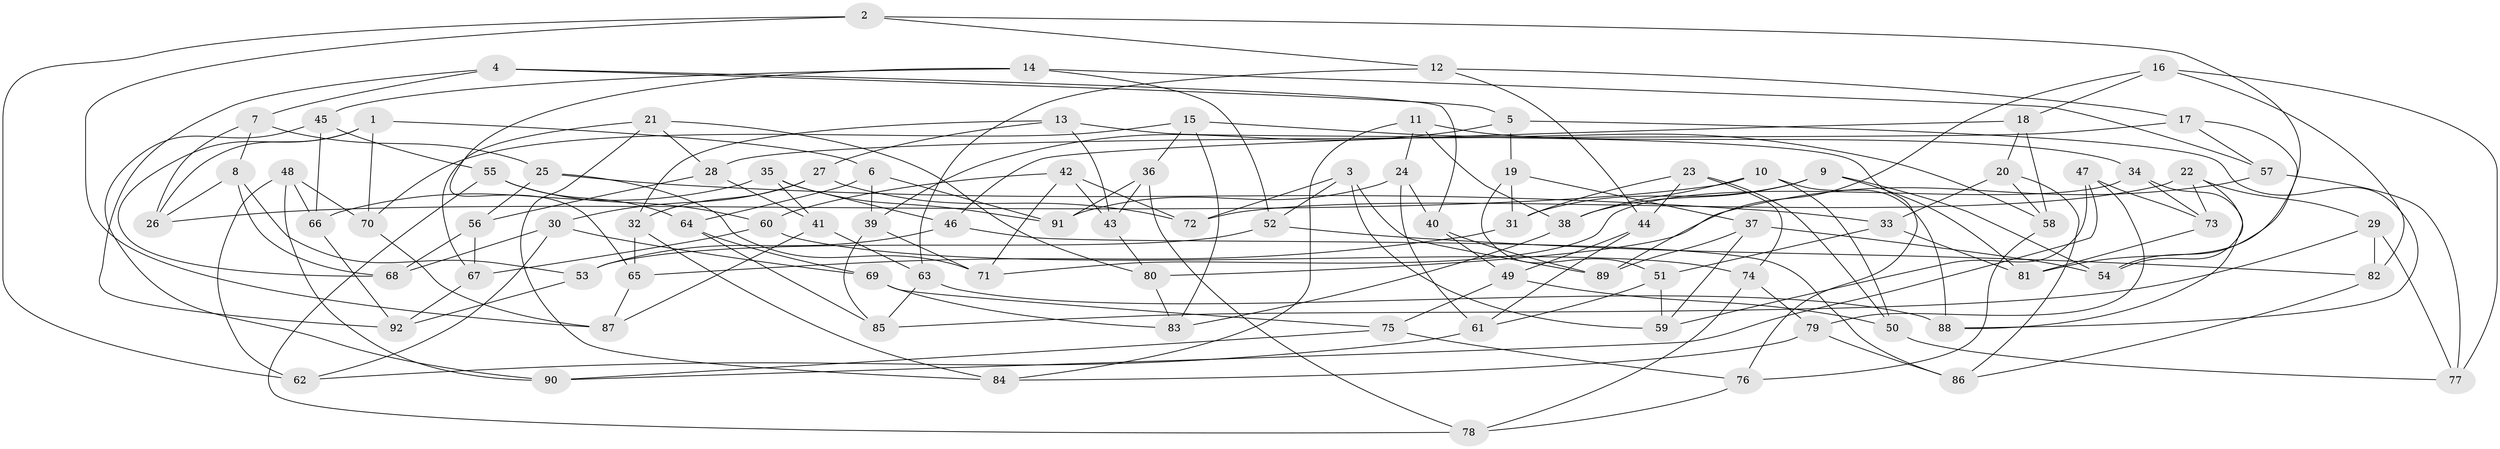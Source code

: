 // coarse degree distribution, {6: 0.5714285714285714, 4: 0.35714285714285715, 5: 0.07142857142857142}
// Generated by graph-tools (version 1.1) at 2025/52/02/27/25 19:52:31]
// undirected, 92 vertices, 184 edges
graph export_dot {
graph [start="1"]
  node [color=gray90,style=filled];
  1;
  2;
  3;
  4;
  5;
  6;
  7;
  8;
  9;
  10;
  11;
  12;
  13;
  14;
  15;
  16;
  17;
  18;
  19;
  20;
  21;
  22;
  23;
  24;
  25;
  26;
  27;
  28;
  29;
  30;
  31;
  32;
  33;
  34;
  35;
  36;
  37;
  38;
  39;
  40;
  41;
  42;
  43;
  44;
  45;
  46;
  47;
  48;
  49;
  50;
  51;
  52;
  53;
  54;
  55;
  56;
  57;
  58;
  59;
  60;
  61;
  62;
  63;
  64;
  65;
  66;
  67;
  68;
  69;
  70;
  71;
  72;
  73;
  74;
  75;
  76;
  77;
  78;
  79;
  80;
  81;
  82;
  83;
  84;
  85;
  86;
  87;
  88;
  89;
  90;
  91;
  92;
  1 -- 26;
  1 -- 68;
  1 -- 70;
  1 -- 6;
  2 -- 87;
  2 -- 62;
  2 -- 12;
  2 -- 81;
  3 -- 52;
  3 -- 89;
  3 -- 72;
  3 -- 59;
  4 -- 92;
  4 -- 7;
  4 -- 5;
  4 -- 40;
  5 -- 88;
  5 -- 39;
  5 -- 19;
  6 -- 64;
  6 -- 91;
  6 -- 39;
  7 -- 25;
  7 -- 26;
  7 -- 8;
  8 -- 53;
  8 -- 26;
  8 -- 68;
  9 -- 38;
  9 -- 31;
  9 -- 54;
  9 -- 81;
  10 -- 50;
  10 -- 26;
  10 -- 38;
  10 -- 88;
  11 -- 34;
  11 -- 24;
  11 -- 38;
  11 -- 84;
  12 -- 63;
  12 -- 44;
  12 -- 17;
  13 -- 76;
  13 -- 43;
  13 -- 32;
  13 -- 27;
  14 -- 52;
  14 -- 65;
  14 -- 45;
  14 -- 57;
  15 -- 83;
  15 -- 70;
  15 -- 36;
  15 -- 58;
  16 -- 18;
  16 -- 77;
  16 -- 82;
  16 -- 89;
  17 -- 28;
  17 -- 54;
  17 -- 57;
  18 -- 46;
  18 -- 20;
  18 -- 58;
  19 -- 37;
  19 -- 51;
  19 -- 31;
  20 -- 86;
  20 -- 58;
  20 -- 33;
  21 -- 84;
  21 -- 80;
  21 -- 28;
  21 -- 67;
  22 -- 54;
  22 -- 73;
  22 -- 29;
  22 -- 72;
  23 -- 50;
  23 -- 74;
  23 -- 44;
  23 -- 31;
  24 -- 40;
  24 -- 91;
  24 -- 61;
  25 -- 71;
  25 -- 33;
  25 -- 56;
  27 -- 30;
  27 -- 72;
  27 -- 32;
  28 -- 56;
  28 -- 41;
  29 -- 82;
  29 -- 85;
  29 -- 77;
  30 -- 62;
  30 -- 69;
  30 -- 68;
  31 -- 65;
  32 -- 65;
  32 -- 84;
  33 -- 51;
  33 -- 81;
  34 -- 88;
  34 -- 73;
  34 -- 71;
  35 -- 41;
  35 -- 66;
  35 -- 46;
  35 -- 91;
  36 -- 78;
  36 -- 91;
  36 -- 43;
  37 -- 59;
  37 -- 89;
  37 -- 54;
  38 -- 83;
  39 -- 71;
  39 -- 85;
  40 -- 49;
  40 -- 89;
  41 -- 63;
  41 -- 87;
  42 -- 71;
  42 -- 60;
  42 -- 72;
  42 -- 43;
  43 -- 80;
  44 -- 61;
  44 -- 49;
  45 -- 55;
  45 -- 66;
  45 -- 90;
  46 -- 86;
  46 -- 53;
  47 -- 73;
  47 -- 59;
  47 -- 90;
  47 -- 79;
  48 -- 90;
  48 -- 62;
  48 -- 70;
  48 -- 66;
  49 -- 50;
  49 -- 75;
  50 -- 77;
  51 -- 59;
  51 -- 61;
  52 -- 82;
  52 -- 53;
  53 -- 92;
  55 -- 60;
  55 -- 64;
  55 -- 78;
  56 -- 67;
  56 -- 68;
  57 -- 80;
  57 -- 77;
  58 -- 76;
  60 -- 74;
  60 -- 67;
  61 -- 62;
  63 -- 88;
  63 -- 85;
  64 -- 69;
  64 -- 85;
  65 -- 87;
  66 -- 92;
  67 -- 92;
  69 -- 83;
  69 -- 75;
  70 -- 87;
  73 -- 81;
  74 -- 78;
  74 -- 79;
  75 -- 90;
  75 -- 76;
  76 -- 78;
  79 -- 84;
  79 -- 86;
  80 -- 83;
  82 -- 86;
}
